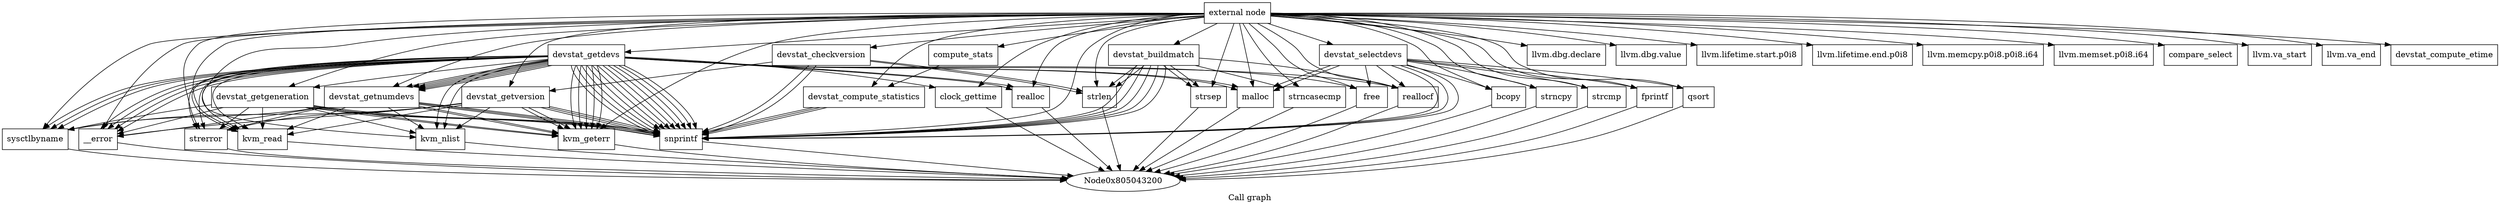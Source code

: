 digraph "Call graph" {
	label="Call graph";

	Node0x8050431d0 [shape=record,label="{external node}"];
	Node0x8050431d0 -> Node0x805043260;
	Node0x8050431d0 -> Node0x805043560;
	Node0x8050431d0 -> Node0x8050435c0;
	Node0x8050431d0 -> Node0x805043620;
	Node0x8050431d0 -> Node0x8050432c0;
	Node0x8050431d0 -> Node0x805043320;
	Node0x8050431d0 -> Node0x805043380;
	Node0x8050431d0 -> Node0x8050433e0;
	Node0x8050431d0 -> Node0x805043440;
	Node0x8050431d0 -> Node0x8050434a0;
	Node0x8050431d0 -> Node0x805043500;
	Node0x8050431d0 -> Node0x805043680;
	Node0x8050431d0 -> Node0x8050436e0;
	Node0x8050431d0 -> Node0x805043740;
	Node0x8050431d0 -> Node0x8050437a0;
	Node0x8050431d0 -> Node0x805043800;
	Node0x8050431d0 -> Node0x805043860;
	Node0x8050431d0 -> Node0x8050438c0;
	Node0x8050431d0 -> Node0x805043920;
	Node0x8050431d0 -> Node0x805043980;
	Node0x8050431d0 -> Node0x8050439e0;
	Node0x8050431d0 -> Node0x805043a40;
	Node0x8050431d0 -> Node0x805043aa0;
	Node0x8050431d0 -> Node0x805043b00;
	Node0x8050431d0 -> Node0x805043b60;
	Node0x8050431d0 -> Node0x805043d40;
	Node0x8050431d0 -> Node0x805043bc0;
	Node0x8050431d0 -> Node0x805043c20;
	Node0x8050431d0 -> Node0x805043c80;
	Node0x8050431d0 -> Node0x805043da0;
	Node0x8050431d0 -> Node0x805043ce0;
	Node0x8050431d0 -> Node0x805043e00;
	Node0x8050431d0 -> Node0x805043e60;
	Node0x8050431d0 -> Node0x805043ec0;
	Node0x8050431d0 -> Node0x805043f20;
	Node0x8050431d0 -> Node0x805043f80;
	Node0x8050431d0 -> Node0x805043fe0;
	Node0x8050431d0 -> Node0x805044040;
	Node0x8050431d0 -> Node0x8050440a0;
	Node0x805043260 [shape=record,label="{devstat_getnumdevs}"];
	Node0x805043260 -> Node0x8050432c0;
	Node0x805043260 -> Node0x805043320;
	Node0x805043260 -> Node0x805043380;
	Node0x805043260 -> Node0x8050433e0;
	Node0x805043260 -> Node0x805043440;
	Node0x805043260 -> Node0x8050434a0;
	Node0x805043260 -> Node0x8050433e0;
	Node0x805043260 -> Node0x805043500;
	Node0x805043260 -> Node0x8050434a0;
	Node0x805043260 -> Node0x8050433e0;
	Node0x805043560 [shape=record,label="{llvm.dbg.declare}"];
	Node0x8050435c0 [shape=record,label="{llvm.dbg.value}"];
	Node0x805043620 [shape=record,label="{llvm.lifetime.start.p0i8}"];
	Node0x8050432c0 [shape=record,label="{sysctlbyname}"];
	Node0x8050432c0 -> Node0x805043200;
	Node0x805043320 [shape=record,label="{__error}"];
	Node0x805043320 -> Node0x805043200;
	Node0x805043380 [shape=record,label="{strerror}"];
	Node0x805043380 -> Node0x805043200;
	Node0x8050433e0 [shape=record,label="{snprintf}"];
	Node0x8050433e0 -> Node0x805043200;
	Node0x805043440 [shape=record,label="{kvm_nlist}"];
	Node0x805043440 -> Node0x805043200;
	Node0x8050434a0 [shape=record,label="{kvm_geterr}"];
	Node0x8050434a0 -> Node0x805043200;
	Node0x805043500 [shape=record,label="{kvm_read}"];
	Node0x805043500 -> Node0x805043200;
	Node0x805043680 [shape=record,label="{llvm.lifetime.end.p0i8}"];
	Node0x8050436e0 [shape=record,label="{devstat_getgeneration}"];
	Node0x8050436e0 -> Node0x8050432c0;
	Node0x8050436e0 -> Node0x805043320;
	Node0x8050436e0 -> Node0x805043380;
	Node0x8050436e0 -> Node0x8050433e0;
	Node0x8050436e0 -> Node0x805043440;
	Node0x8050436e0 -> Node0x8050434a0;
	Node0x8050436e0 -> Node0x8050433e0;
	Node0x8050436e0 -> Node0x805043500;
	Node0x8050436e0 -> Node0x8050434a0;
	Node0x8050436e0 -> Node0x8050433e0;
	Node0x805043740 [shape=record,label="{devstat_getversion}"];
	Node0x805043740 -> Node0x8050432c0;
	Node0x805043740 -> Node0x805043320;
	Node0x805043740 -> Node0x805043380;
	Node0x805043740 -> Node0x8050433e0;
	Node0x805043740 -> Node0x805043440;
	Node0x805043740 -> Node0x8050434a0;
	Node0x805043740 -> Node0x8050433e0;
	Node0x805043740 -> Node0x805043500;
	Node0x805043740 -> Node0x8050434a0;
	Node0x805043740 -> Node0x8050433e0;
	Node0x8050437a0 [shape=record,label="{devstat_checkversion}"];
	Node0x8050437a0 -> Node0x805043740;
	Node0x8050437a0 -> Node0x805043800;
	Node0x8050437a0 -> Node0x8050433e0;
	Node0x8050437a0 -> Node0x805043800;
	Node0x8050437a0 -> Node0x8050433e0;
	Node0x805043800 [shape=record,label="{strlen}"];
	Node0x805043800 -> Node0x805043200;
	Node0x805043860 [shape=record,label="{devstat_getdevs}"];
	Node0x805043860 -> Node0x8050433e0;
	Node0x805043860 -> Node0x8050438c0;
	Node0x805043860 -> Node0x805043260;
	Node0x805043860 -> Node0x805043920;
	Node0x805043860 -> Node0x8050433e0;
	Node0x805043860 -> Node0x8050432c0;
	Node0x805043860 -> Node0x805043320;
	Node0x805043860 -> Node0x8050432c0;
	Node0x805043860 -> Node0x805043320;
	Node0x805043860 -> Node0x805043260;
	Node0x805043860 -> Node0x805043980;
	Node0x805043860 -> Node0x8050432c0;
	Node0x805043860 -> Node0x805043320;
	Node0x805043860 -> Node0x805043380;
	Node0x805043860 -> Node0x8050433e0;
	Node0x805043860 -> Node0x805043320;
	Node0x805043860 -> Node0x805043380;
	Node0x805043860 -> Node0x8050433e0;
	Node0x805043860 -> Node0x805043440;
	Node0x805043860 -> Node0x8050434a0;
	Node0x805043860 -> Node0x8050433e0;
	Node0x805043860 -> Node0x805043500;
	Node0x805043860 -> Node0x8050434a0;
	Node0x805043860 -> Node0x8050433e0;
	Node0x805043860 -> Node0x805043260;
	Node0x805043860 -> Node0x805043260;
	Node0x805043860 -> Node0x805043440;
	Node0x805043860 -> Node0x8050434a0;
	Node0x805043860 -> Node0x8050433e0;
	Node0x805043860 -> Node0x805043500;
	Node0x805043860 -> Node0x8050434a0;
	Node0x805043860 -> Node0x8050433e0;
	Node0x805043860 -> Node0x805043920;
	Node0x805043860 -> Node0x8050433e0;
	Node0x805043860 -> Node0x8050436e0;
	Node0x805043860 -> Node0x805043500;
	Node0x805043860 -> Node0x8050434a0;
	Node0x805043860 -> Node0x8050433e0;
	Node0x805043860 -> Node0x8050439e0;
	Node0x805043860 -> Node0x805043a40;
	Node0x805043860 -> Node0x8050433e0;
	Node0x805043860 -> Node0x805043260;
	Node0x805043860 -> Node0x805043260;
	Node0x805043860 -> Node0x805043980;
	Node0x8050438c0 [shape=record,label="{clock_gettime}"];
	Node0x8050438c0 -> Node0x805043200;
	Node0x805043920 [shape=record,label="{malloc}"];
	Node0x805043920 -> Node0x805043200;
	Node0x805043980 [shape=record,label="{realloc}"];
	Node0x805043980 -> Node0x805043200;
	Node0x8050439e0 [shape=record,label="{free}"];
	Node0x8050439e0 -> Node0x805043200;
	Node0x805043a40 [shape=record,label="{reallocf}"];
	Node0x805043a40 -> Node0x805043200;
	Node0x805043aa0 [shape=record,label="{llvm.memcpy.p0i8.p0i8.i64}"];
	Node0x805043b00 [shape=record,label="{devstat_selectdevs}"];
	Node0x805043b00 -> Node0x805043920;
	Node0x805043b00 -> Node0x805043a40;
	Node0x805043b00 -> Node0x8050433e0;
	Node0x805043b00 -> Node0x805043920;
	Node0x805043b00 -> Node0x8050433e0;
	Node0x805043b00 -> Node0x805043b60;
	Node0x805043b00 -> Node0x805043bc0;
	Node0x805043b00 -> Node0x8050433e0;
	Node0x805043b00 -> Node0x805043c20;
	Node0x805043b00 -> Node0x805043c80;
	Node0x805043b00 -> Node0x805043ce0;
	Node0x805043b00 -> Node0x8050439e0;
	Node0x805043b60 [shape=record,label="{bcopy}"];
	Node0x805043b60 -> Node0x805043200;
	Node0x805043d40 [shape=record,label="{llvm.memset.p0i8.i64}"];
	Node0x805043bc0 [shape=record,label="{strncpy}"];
	Node0x805043bc0 -> Node0x805043200;
	Node0x805043c20 [shape=record,label="{strcmp}"];
	Node0x805043c20 -> Node0x805043200;
	Node0x805043c80 [shape=record,label="{fprintf}"];
	Node0x805043c80 -> Node0x805043200;
	Node0x805043da0 [shape=record,label="{compare_select}"];
	Node0x805043ce0 [shape=record,label="{qsort}"];
	Node0x805043ce0 -> Node0x805043200;
	Node0x805043e00 [shape=record,label="{devstat_buildmatch}"];
	Node0x805043e00 -> Node0x8050433e0;
	Node0x805043e00 -> Node0x805043e60;
	Node0x805043e00 -> Node0x805043e60;
	Node0x805043e00 -> Node0x8050433e0;
	Node0x805043e00 -> Node0x805043a40;
	Node0x805043e00 -> Node0x8050433e0;
	Node0x805043e00 -> Node0x805043800;
	Node0x805043e00 -> Node0x805043800;
	Node0x805043e00 -> Node0x805043ec0;
	Node0x805043e00 -> Node0x8050433e0;
	Node0x805043e00 -> Node0x8050433e0;
	Node0x805043e60 [shape=record,label="{strsep}"];
	Node0x805043e60 -> Node0x805043200;
	Node0x805043ec0 [shape=record,label="{strncasecmp}"];
	Node0x805043ec0 -> Node0x805043200;
	Node0x805043f20 [shape=record,label="{compute_stats}"];
	Node0x805043f20 -> Node0x805043f80;
	Node0x805043f80 [shape=record,label="{devstat_compute_statistics}"];
	Node0x805043f80 -> Node0x8050433e0;
	Node0x805043f80 -> Node0x8050433e0;
	Node0x805043f80 -> Node0x8050433e0;
	Node0x805043fe0 [shape=record,label="{llvm.va_start}"];
	Node0x805044040 [shape=record,label="{llvm.va_end}"];
	Node0x8050440a0 [shape=record,label="{devstat_compute_etime}"];
}

